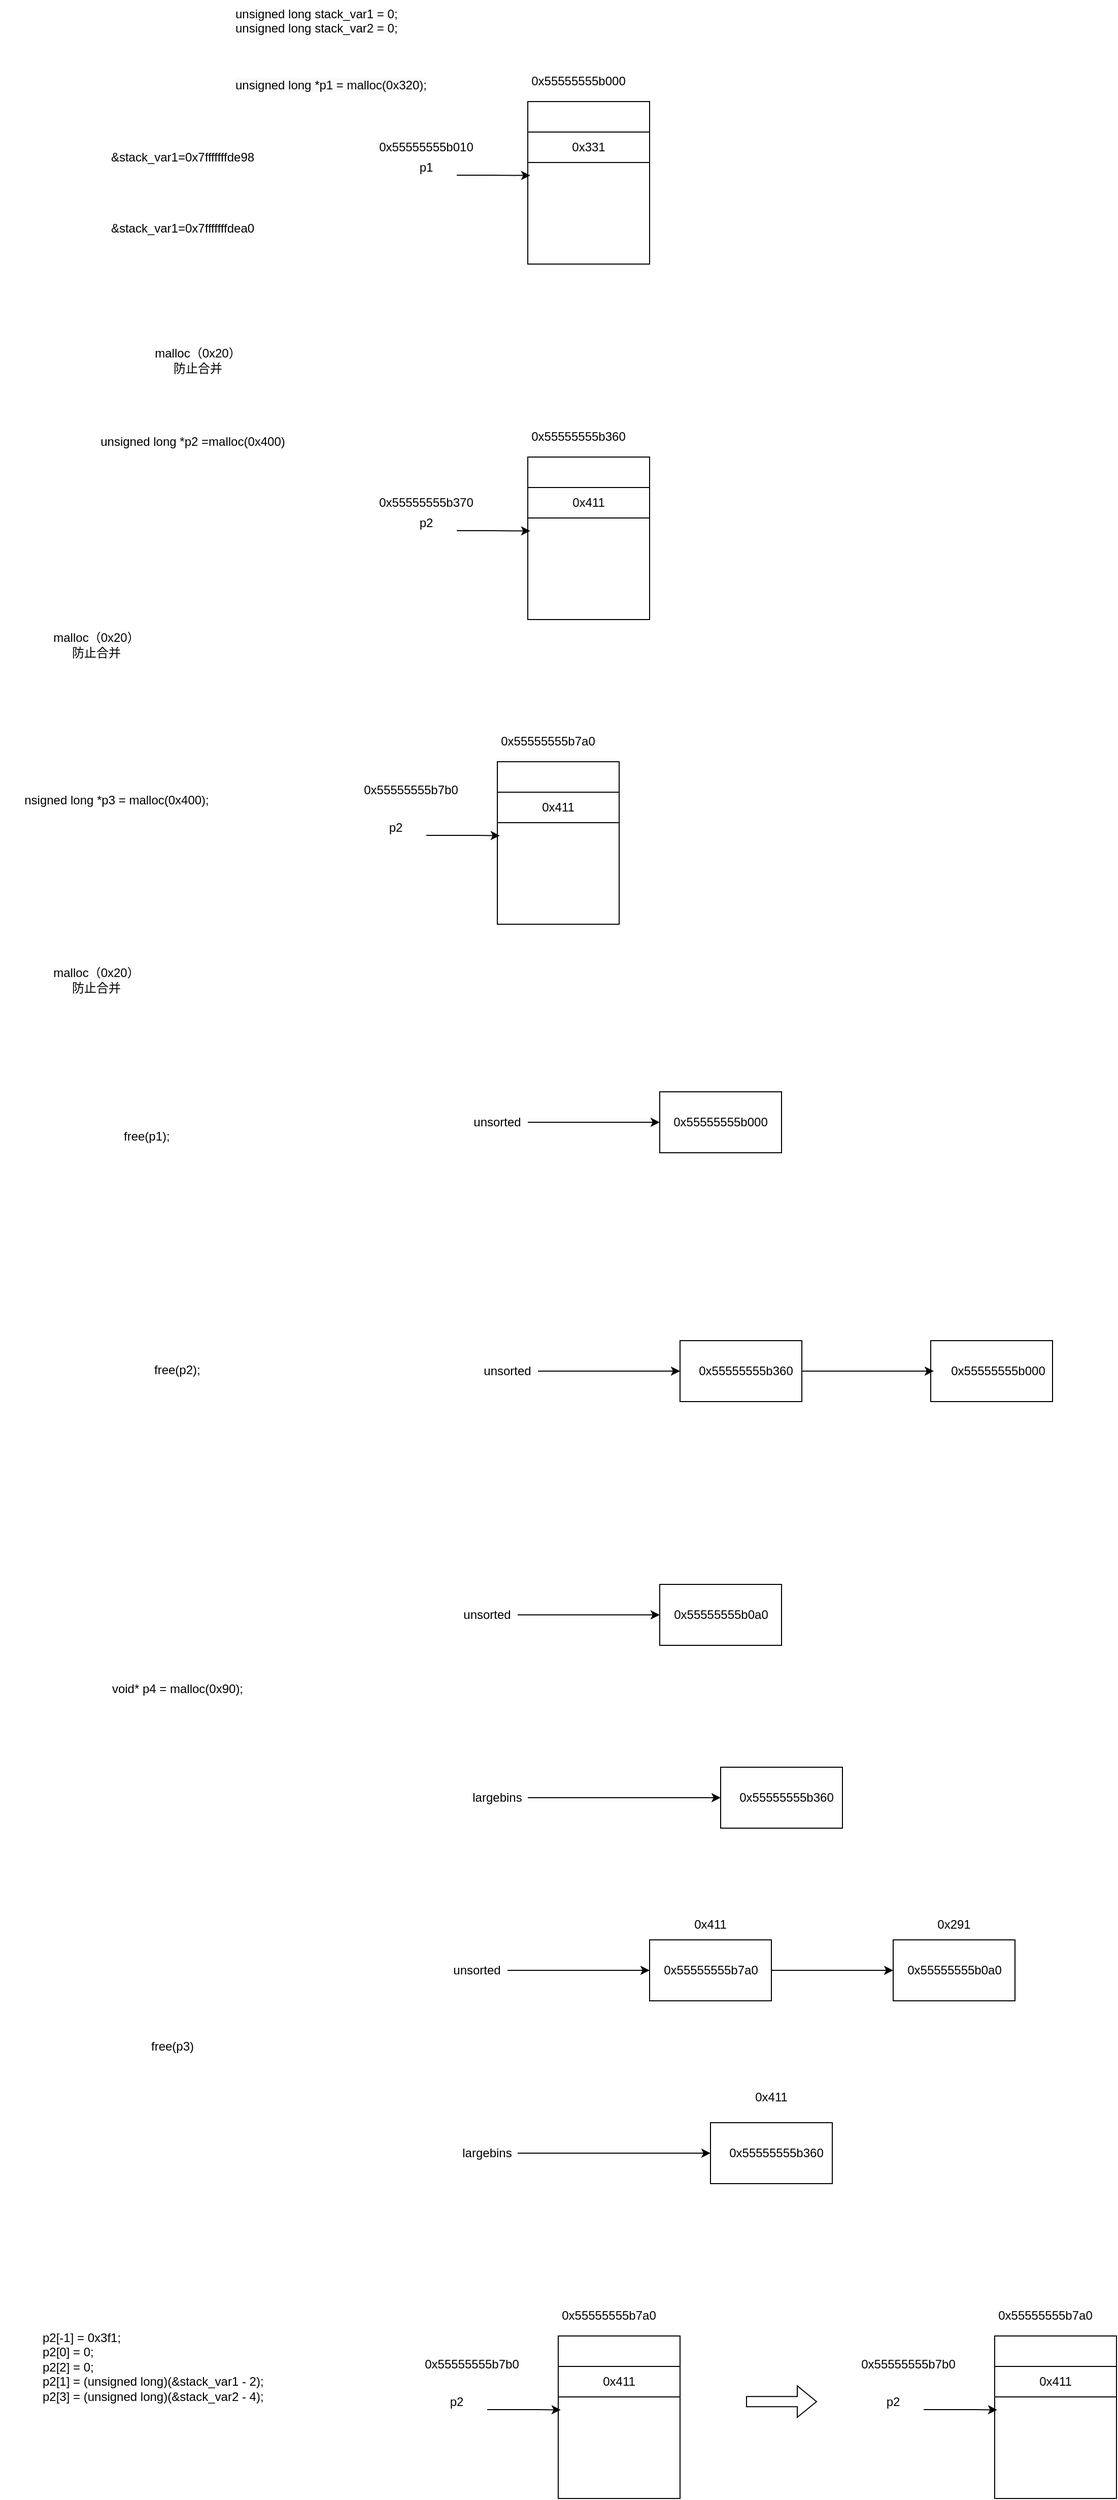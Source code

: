 <mxfile version="23.1.1" type="github">
  <diagram name="第 1 页" id="StGOxZ_9_frYLXdIoDuh">
    <mxGraphModel dx="1667" dy="494" grid="1" gridSize="10" guides="1" tooltips="1" connect="1" arrows="1" fold="1" page="1" pageScale="1" pageWidth="827" pageHeight="1169" background="none" math="0" shadow="0">
      <root>
        <mxCell id="0" />
        <mxCell id="1" parent="0" />
        <mxCell id="g7S3FFpujZysDaOgMtKl-1" value="unsigned long stack_var1 = 0;&#xa;unsigned long stack_var2 = 0;" style="text;whiteSpace=wrap;" parent="1" vertex="1">
          <mxGeometry x="10" y="50" width="190" height="40" as="geometry" />
        </mxCell>
        <mxCell id="g7S3FFpujZysDaOgMtKl-3" value="&lt;span style=&quot;color: rgb(0, 0, 0); font-family: Helvetica; font-size: 12px; font-style: normal; font-variant-ligatures: normal; font-variant-caps: normal; font-weight: 400; letter-spacing: normal; orphans: 2; text-align: left; text-indent: 0px; text-transform: none; widows: 2; word-spacing: 0px; -webkit-text-stroke-width: 0px; background-color: rgb(251, 251, 251); text-decoration-thickness: initial; text-decoration-style: initial; text-decoration-color: initial; float: none; display: inline !important;&quot;&gt;unsigned long *p1 = malloc(0x320);&lt;/span&gt;" style="text;whiteSpace=wrap;html=1;" parent="1" vertex="1">
          <mxGeometry x="10" y="120" width="210" height="40" as="geometry" />
        </mxCell>
        <mxCell id="g7S3FFpujZysDaOgMtKl-7" value="" style="rounded=0;whiteSpace=wrap;html=1;" parent="1" vertex="1">
          <mxGeometry x="430" y="1125" width="120" height="60" as="geometry" />
        </mxCell>
        <mxCell id="Vp2Y29IAKWfL_nbuRybc-31" style="edgeStyle=orthogonalEdgeStyle;rounded=0;orthogonalLoop=1;jettySize=auto;html=1;exitX=1;exitY=0.5;exitDx=0;exitDy=0;entryX=0;entryY=0.5;entryDx=0;entryDy=0;" edge="1" parent="1" source="g7S3FFpujZysDaOgMtKl-8" target="g7S3FFpujZysDaOgMtKl-7">
          <mxGeometry relative="1" as="geometry" />
        </mxCell>
        <mxCell id="g7S3FFpujZysDaOgMtKl-8" value="unsorted" style="text;strokeColor=none;align=center;fillColor=none;html=1;verticalAlign=middle;whiteSpace=wrap;rounded=0;" parent="1" vertex="1">
          <mxGeometry x="240" y="1140" width="60" height="30" as="geometry" />
        </mxCell>
        <mxCell id="Vp2Y29IAKWfL_nbuRybc-1" value="p1" style="text;strokeColor=none;align=center;fillColor=none;html=1;verticalAlign=middle;whiteSpace=wrap;rounded=0;" vertex="1" parent="1">
          <mxGeometry x="170" y="200" width="60" height="30" as="geometry" />
        </mxCell>
        <mxCell id="Vp2Y29IAKWfL_nbuRybc-2" value="" style="rounded=0;whiteSpace=wrap;html=1;" vertex="1" parent="1">
          <mxGeometry x="300" y="150" width="120" height="160" as="geometry" />
        </mxCell>
        <mxCell id="Vp2Y29IAKWfL_nbuRybc-4" value="" style="rounded=0;whiteSpace=wrap;html=1;" vertex="1" parent="1">
          <mxGeometry x="300" y="150" width="120" height="30" as="geometry" />
        </mxCell>
        <mxCell id="Vp2Y29IAKWfL_nbuRybc-5" value="0x331" style="rounded=0;whiteSpace=wrap;html=1;" vertex="1" parent="1">
          <mxGeometry x="300" y="180" width="120" height="30" as="geometry" />
        </mxCell>
        <mxCell id="Vp2Y29IAKWfL_nbuRybc-6" style="edgeStyle=orthogonalEdgeStyle;rounded=0;orthogonalLoop=1;jettySize=auto;html=1;exitX=1;exitY=0.75;exitDx=0;exitDy=0;entryX=0.02;entryY=0.455;entryDx=0;entryDy=0;entryPerimeter=0;" edge="1" parent="1" source="Vp2Y29IAKWfL_nbuRybc-1" target="Vp2Y29IAKWfL_nbuRybc-2">
          <mxGeometry relative="1" as="geometry" />
        </mxCell>
        <mxCell id="Vp2Y29IAKWfL_nbuRybc-7" value="&amp;amp;stack_var1=0x7fffffffde98" style="text;strokeColor=none;align=center;fillColor=none;html=1;verticalAlign=middle;whiteSpace=wrap;rounded=0;" vertex="1" parent="1">
          <mxGeometry x="-140" y="190" width="200" height="30" as="geometry" />
        </mxCell>
        <mxCell id="Vp2Y29IAKWfL_nbuRybc-8" value="&amp;amp;stack_var1=0x7fffffffdea0" style="text;strokeColor=none;align=center;fillColor=none;html=1;verticalAlign=middle;whiteSpace=wrap;rounded=0;" vertex="1" parent="1">
          <mxGeometry x="-140" y="260" width="200" height="30" as="geometry" />
        </mxCell>
        <mxCell id="Vp2Y29IAKWfL_nbuRybc-9" value="0x55555555b000" style="text;strokeColor=none;align=center;fillColor=none;html=1;verticalAlign=middle;whiteSpace=wrap;rounded=0;" vertex="1" parent="1">
          <mxGeometry x="280" y="120" width="140" height="20" as="geometry" />
        </mxCell>
        <mxCell id="Vp2Y29IAKWfL_nbuRybc-10" value="0x55555555b010" style="text;strokeColor=none;align=center;fillColor=none;html=1;verticalAlign=middle;whiteSpace=wrap;rounded=0;" vertex="1" parent="1">
          <mxGeometry x="130" y="185" width="140" height="20" as="geometry" />
        </mxCell>
        <mxCell id="Vp2Y29IAKWfL_nbuRybc-11" value="malloc（0x20）&lt;br&gt;防止合并" style="text;strokeColor=none;align=center;fillColor=none;html=1;verticalAlign=middle;whiteSpace=wrap;rounded=0;" vertex="1" parent="1">
          <mxGeometry x="-70" y="390" width="90" height="30" as="geometry" />
        </mxCell>
        <mxCell id="Vp2Y29IAKWfL_nbuRybc-12" value="unsigned long *p2 =malloc(0x400)" style="text;strokeColor=none;align=center;fillColor=none;html=1;verticalAlign=middle;whiteSpace=wrap;rounded=0;" vertex="1" parent="1">
          <mxGeometry x="-140" y="470" width="220" height="30" as="geometry" />
        </mxCell>
        <mxCell id="Vp2Y29IAKWfL_nbuRybc-13" value="p2" style="text;strokeColor=none;align=center;fillColor=none;html=1;verticalAlign=middle;whiteSpace=wrap;rounded=0;" vertex="1" parent="1">
          <mxGeometry x="170" y="550" width="60" height="30" as="geometry" />
        </mxCell>
        <mxCell id="Vp2Y29IAKWfL_nbuRybc-14" value="" style="rounded=0;whiteSpace=wrap;html=1;" vertex="1" parent="1">
          <mxGeometry x="300" y="500" width="120" height="160" as="geometry" />
        </mxCell>
        <mxCell id="Vp2Y29IAKWfL_nbuRybc-15" value="" style="rounded=0;whiteSpace=wrap;html=1;" vertex="1" parent="1">
          <mxGeometry x="300" y="500" width="120" height="30" as="geometry" />
        </mxCell>
        <mxCell id="Vp2Y29IAKWfL_nbuRybc-16" value="0x411" style="rounded=0;whiteSpace=wrap;html=1;" vertex="1" parent="1">
          <mxGeometry x="300" y="530" width="120" height="30" as="geometry" />
        </mxCell>
        <mxCell id="Vp2Y29IAKWfL_nbuRybc-17" style="edgeStyle=orthogonalEdgeStyle;rounded=0;orthogonalLoop=1;jettySize=auto;html=1;exitX=1;exitY=0.75;exitDx=0;exitDy=0;entryX=0.02;entryY=0.455;entryDx=0;entryDy=0;entryPerimeter=0;" edge="1" parent="1" source="Vp2Y29IAKWfL_nbuRybc-13" target="Vp2Y29IAKWfL_nbuRybc-14">
          <mxGeometry relative="1" as="geometry" />
        </mxCell>
        <mxCell id="Vp2Y29IAKWfL_nbuRybc-18" value="0x55555555b360" style="text;strokeColor=none;align=center;fillColor=none;html=1;verticalAlign=middle;whiteSpace=wrap;rounded=0;" vertex="1" parent="1">
          <mxGeometry x="280" y="470" width="140" height="20" as="geometry" />
        </mxCell>
        <mxCell id="Vp2Y29IAKWfL_nbuRybc-19" value="0x55555555b370" style="text;strokeColor=none;align=center;fillColor=none;html=1;verticalAlign=middle;whiteSpace=wrap;rounded=0;" vertex="1" parent="1">
          <mxGeometry x="130" y="535" width="140" height="20" as="geometry" />
        </mxCell>
        <mxCell id="Vp2Y29IAKWfL_nbuRybc-20" value="malloc（0x20）&lt;br&gt;防止合并" style="text;strokeColor=none;align=center;fillColor=none;html=1;verticalAlign=middle;whiteSpace=wrap;rounded=0;" vertex="1" parent="1">
          <mxGeometry x="-170" y="670" width="90" height="30" as="geometry" />
        </mxCell>
        <mxCell id="Vp2Y29IAKWfL_nbuRybc-21" value="&lt;div&gt;nsigned long *p3 = malloc(0x400);&lt;/div&gt;&lt;div&gt;&lt;br&gt;&lt;/div&gt;" style="text;strokeColor=none;align=center;fillColor=none;html=1;verticalAlign=middle;whiteSpace=wrap;rounded=0;" vertex="1" parent="1">
          <mxGeometry x="-220" y="830" width="230" height="30" as="geometry" />
        </mxCell>
        <mxCell id="Vp2Y29IAKWfL_nbuRybc-22" value="p2" style="text;strokeColor=none;align=center;fillColor=none;html=1;verticalAlign=middle;whiteSpace=wrap;rounded=0;" vertex="1" parent="1">
          <mxGeometry x="140" y="850" width="60" height="30" as="geometry" />
        </mxCell>
        <mxCell id="Vp2Y29IAKWfL_nbuRybc-23" value="" style="rounded=0;whiteSpace=wrap;html=1;" vertex="1" parent="1">
          <mxGeometry x="270" y="800" width="120" height="160" as="geometry" />
        </mxCell>
        <mxCell id="Vp2Y29IAKWfL_nbuRybc-24" value="" style="rounded=0;whiteSpace=wrap;html=1;" vertex="1" parent="1">
          <mxGeometry x="270" y="800" width="120" height="30" as="geometry" />
        </mxCell>
        <mxCell id="Vp2Y29IAKWfL_nbuRybc-25" value="0x411" style="rounded=0;whiteSpace=wrap;html=1;" vertex="1" parent="1">
          <mxGeometry x="270" y="830" width="120" height="30" as="geometry" />
        </mxCell>
        <mxCell id="Vp2Y29IAKWfL_nbuRybc-26" style="edgeStyle=orthogonalEdgeStyle;rounded=0;orthogonalLoop=1;jettySize=auto;html=1;exitX=1;exitY=0.75;exitDx=0;exitDy=0;entryX=0.02;entryY=0.455;entryDx=0;entryDy=0;entryPerimeter=0;" edge="1" parent="1" source="Vp2Y29IAKWfL_nbuRybc-22" target="Vp2Y29IAKWfL_nbuRybc-23">
          <mxGeometry relative="1" as="geometry">
            <Array as="points">
              <mxPoint x="250" y="873" />
              <mxPoint x="250" y="873" />
            </Array>
          </mxGeometry>
        </mxCell>
        <mxCell id="Vp2Y29IAKWfL_nbuRybc-27" value="0x55555555b7a0" style="text;strokeColor=none;align=center;fillColor=none;html=1;verticalAlign=middle;whiteSpace=wrap;rounded=0;" vertex="1" parent="1">
          <mxGeometry x="250" y="770" width="140" height="20" as="geometry" />
        </mxCell>
        <mxCell id="Vp2Y29IAKWfL_nbuRybc-28" value="&lt;div&gt;0x55555555b7b0&lt;/div&gt;&lt;div&gt;&lt;br&gt;&lt;/div&gt;" style="text;strokeColor=none;align=center;fillColor=none;html=1;verticalAlign=middle;whiteSpace=wrap;rounded=0;" vertex="1" parent="1">
          <mxGeometry x="120" y="820" width="130" height="30" as="geometry" />
        </mxCell>
        <mxCell id="Vp2Y29IAKWfL_nbuRybc-29" value="malloc（0x20）&lt;br&gt;防止合并" style="text;strokeColor=none;align=center;fillColor=none;html=1;verticalAlign=middle;whiteSpace=wrap;rounded=0;" vertex="1" parent="1">
          <mxGeometry x="-170" y="1000" width="90" height="30" as="geometry" />
        </mxCell>
        <mxCell id="Vp2Y29IAKWfL_nbuRybc-30" value="free(p1);" style="text;whiteSpace=wrap;" vertex="1" parent="1">
          <mxGeometry x="-100" y="1155" width="50" height="30" as="geometry" />
        </mxCell>
        <mxCell id="Vp2Y29IAKWfL_nbuRybc-32" value="0x55555555b000" style="text;strokeColor=none;align=center;fillColor=none;html=1;verticalAlign=middle;whiteSpace=wrap;rounded=0;" vertex="1" parent="1">
          <mxGeometry x="420" y="1140" width="140" height="30" as="geometry" />
        </mxCell>
        <mxCell id="Vp2Y29IAKWfL_nbuRybc-33" value="" style="rounded=0;whiteSpace=wrap;html=1;" vertex="1" parent="1">
          <mxGeometry x="697" y="1370" width="120" height="60" as="geometry" />
        </mxCell>
        <mxCell id="Vp2Y29IAKWfL_nbuRybc-34" style="edgeStyle=orthogonalEdgeStyle;rounded=0;orthogonalLoop=1;jettySize=auto;html=1;exitX=1;exitY=0.5;exitDx=0;exitDy=0;" edge="1" parent="1" source="Vp2Y29IAKWfL_nbuRybc-35">
          <mxGeometry relative="1" as="geometry">
            <mxPoint x="450" y="1400" as="targetPoint" />
          </mxGeometry>
        </mxCell>
        <mxCell id="Vp2Y29IAKWfL_nbuRybc-35" value="unsorted" style="text;strokeColor=none;align=center;fillColor=none;html=1;verticalAlign=middle;whiteSpace=wrap;rounded=0;" vertex="1" parent="1">
          <mxGeometry x="250" y="1385" width="60" height="30" as="geometry" />
        </mxCell>
        <mxCell id="Vp2Y29IAKWfL_nbuRybc-36" value="0x55555555b000" style="text;strokeColor=none;align=center;fillColor=none;html=1;verticalAlign=middle;whiteSpace=wrap;rounded=0;" vertex="1" parent="1">
          <mxGeometry x="700" y="1385" width="127" height="30" as="geometry" />
        </mxCell>
        <mxCell id="Vp2Y29IAKWfL_nbuRybc-37" value="" style="rounded=0;whiteSpace=wrap;html=1;" vertex="1" parent="1">
          <mxGeometry x="450" y="1370" width="120" height="60" as="geometry" />
        </mxCell>
        <mxCell id="Vp2Y29IAKWfL_nbuRybc-39" style="edgeStyle=orthogonalEdgeStyle;rounded=0;orthogonalLoop=1;jettySize=auto;html=1;exitX=1;exitY=0.5;exitDx=0;exitDy=0;" edge="1" parent="1" source="Vp2Y29IAKWfL_nbuRybc-38" target="Vp2Y29IAKWfL_nbuRybc-36">
          <mxGeometry relative="1" as="geometry" />
        </mxCell>
        <mxCell id="Vp2Y29IAKWfL_nbuRybc-38" value="0x55555555b360" style="text;strokeColor=none;align=center;fillColor=none;html=1;verticalAlign=middle;whiteSpace=wrap;rounded=0;" vertex="1" parent="1">
          <mxGeometry x="460" y="1385" width="110" height="30" as="geometry" />
        </mxCell>
        <mxCell id="Vp2Y29IAKWfL_nbuRybc-40" value="&lt;div&gt;void* p4 = malloc(0x90);&lt;/div&gt;&lt;div&gt;&lt;br&gt;&lt;/div&gt;" style="text;strokeColor=none;align=center;fillColor=none;html=1;verticalAlign=middle;whiteSpace=wrap;rounded=0;" vertex="1" parent="1">
          <mxGeometry x="-170" y="1700" width="250" height="40" as="geometry" />
        </mxCell>
        <mxCell id="Vp2Y29IAKWfL_nbuRybc-41" value="" style="rounded=0;whiteSpace=wrap;html=1;" vertex="1" parent="1">
          <mxGeometry x="430" y="1610" width="120" height="60" as="geometry" />
        </mxCell>
        <mxCell id="Vp2Y29IAKWfL_nbuRybc-42" style="edgeStyle=orthogonalEdgeStyle;rounded=0;orthogonalLoop=1;jettySize=auto;html=1;exitX=1;exitY=0.5;exitDx=0;exitDy=0;" edge="1" parent="1" source="Vp2Y29IAKWfL_nbuRybc-43">
          <mxGeometry relative="1" as="geometry">
            <mxPoint x="430" y="1640" as="targetPoint" />
          </mxGeometry>
        </mxCell>
        <mxCell id="Vp2Y29IAKWfL_nbuRybc-43" value="unsorted" style="text;strokeColor=none;align=center;fillColor=none;html=1;verticalAlign=middle;whiteSpace=wrap;rounded=0;" vertex="1" parent="1">
          <mxGeometry x="230" y="1625" width="60" height="30" as="geometry" />
        </mxCell>
        <mxCell id="Vp2Y29IAKWfL_nbuRybc-44" value="0x55555555b0a0" style="text;strokeColor=none;align=center;fillColor=none;html=1;verticalAlign=middle;whiteSpace=wrap;rounded=0;" vertex="1" parent="1">
          <mxGeometry x="436.5" y="1625" width="107" height="30" as="geometry" />
        </mxCell>
        <mxCell id="Vp2Y29IAKWfL_nbuRybc-45" value="" style="rounded=0;whiteSpace=wrap;html=1;" vertex="1" parent="1">
          <mxGeometry x="490" y="1790" width="120" height="60" as="geometry" />
        </mxCell>
        <mxCell id="Vp2Y29IAKWfL_nbuRybc-47" value="0x55555555b360" style="text;strokeColor=none;align=center;fillColor=none;html=1;verticalAlign=middle;whiteSpace=wrap;rounded=0;" vertex="1" parent="1">
          <mxGeometry x="500" y="1805" width="110" height="30" as="geometry" />
        </mxCell>
        <mxCell id="Vp2Y29IAKWfL_nbuRybc-49" style="edgeStyle=orthogonalEdgeStyle;rounded=0;orthogonalLoop=1;jettySize=auto;html=1;exitX=1;exitY=0.5;exitDx=0;exitDy=0;entryX=0;entryY=0.5;entryDx=0;entryDy=0;" edge="1" parent="1" source="Vp2Y29IAKWfL_nbuRybc-48" target="Vp2Y29IAKWfL_nbuRybc-45">
          <mxGeometry relative="1" as="geometry" />
        </mxCell>
        <mxCell id="Vp2Y29IAKWfL_nbuRybc-48" value="largebins" style="text;strokeColor=none;align=center;fillColor=none;html=1;verticalAlign=middle;whiteSpace=wrap;rounded=0;" vertex="1" parent="1">
          <mxGeometry x="240" y="1805" width="60" height="30" as="geometry" />
        </mxCell>
        <mxCell id="Vp2Y29IAKWfL_nbuRybc-50" value="free(p2);" style="text;whiteSpace=wrap;" vertex="1" parent="1">
          <mxGeometry x="-70" y="1385" width="60" height="30" as="geometry" />
        </mxCell>
        <mxCell id="Vp2Y29IAKWfL_nbuRybc-51" value="free(p3)" style="text;strokeColor=none;align=center;fillColor=none;html=1;verticalAlign=middle;whiteSpace=wrap;rounded=0;" vertex="1" parent="1">
          <mxGeometry x="-80" y="2050" width="60" height="30" as="geometry" />
        </mxCell>
        <mxCell id="Vp2Y29IAKWfL_nbuRybc-70" style="edgeStyle=orthogonalEdgeStyle;rounded=0;orthogonalLoop=1;jettySize=auto;html=1;exitX=1;exitY=0.5;exitDx=0;exitDy=0;entryX=0;entryY=0.5;entryDx=0;entryDy=0;" edge="1" parent="1" source="Vp2Y29IAKWfL_nbuRybc-60" target="Vp2Y29IAKWfL_nbuRybc-68">
          <mxGeometry relative="1" as="geometry" />
        </mxCell>
        <mxCell id="Vp2Y29IAKWfL_nbuRybc-60" value="" style="rounded=0;whiteSpace=wrap;html=1;" vertex="1" parent="1">
          <mxGeometry x="420" y="1960" width="120" height="60" as="geometry" />
        </mxCell>
        <mxCell id="Vp2Y29IAKWfL_nbuRybc-61" style="edgeStyle=orthogonalEdgeStyle;rounded=0;orthogonalLoop=1;jettySize=auto;html=1;exitX=1;exitY=0.5;exitDx=0;exitDy=0;" edge="1" parent="1" source="Vp2Y29IAKWfL_nbuRybc-62">
          <mxGeometry relative="1" as="geometry">
            <mxPoint x="420" y="1990" as="targetPoint" />
          </mxGeometry>
        </mxCell>
        <mxCell id="Vp2Y29IAKWfL_nbuRybc-62" value="unsorted" style="text;strokeColor=none;align=center;fillColor=none;html=1;verticalAlign=middle;whiteSpace=wrap;rounded=0;" vertex="1" parent="1">
          <mxGeometry x="220" y="1975" width="60" height="30" as="geometry" />
        </mxCell>
        <mxCell id="Vp2Y29IAKWfL_nbuRybc-63" value="0x55555555b7a0" style="text;strokeColor=none;align=center;fillColor=none;html=1;verticalAlign=middle;whiteSpace=wrap;rounded=0;" vertex="1" parent="1">
          <mxGeometry x="426.5" y="1975" width="107" height="30" as="geometry" />
        </mxCell>
        <mxCell id="Vp2Y29IAKWfL_nbuRybc-64" value="" style="rounded=0;whiteSpace=wrap;html=1;" vertex="1" parent="1">
          <mxGeometry x="480" y="2140" width="120" height="60" as="geometry" />
        </mxCell>
        <mxCell id="Vp2Y29IAKWfL_nbuRybc-65" value="0x55555555b360" style="text;strokeColor=none;align=center;fillColor=none;html=1;verticalAlign=middle;whiteSpace=wrap;rounded=0;" vertex="1" parent="1">
          <mxGeometry x="490" y="2155" width="110" height="30" as="geometry" />
        </mxCell>
        <mxCell id="Vp2Y29IAKWfL_nbuRybc-66" style="edgeStyle=orthogonalEdgeStyle;rounded=0;orthogonalLoop=1;jettySize=auto;html=1;exitX=1;exitY=0.5;exitDx=0;exitDy=0;entryX=0;entryY=0.5;entryDx=0;entryDy=0;" edge="1" parent="1" source="Vp2Y29IAKWfL_nbuRybc-67" target="Vp2Y29IAKWfL_nbuRybc-64">
          <mxGeometry relative="1" as="geometry" />
        </mxCell>
        <mxCell id="Vp2Y29IAKWfL_nbuRybc-67" value="largebins" style="text;strokeColor=none;align=center;fillColor=none;html=1;verticalAlign=middle;whiteSpace=wrap;rounded=0;" vertex="1" parent="1">
          <mxGeometry x="230" y="2155" width="60" height="30" as="geometry" />
        </mxCell>
        <mxCell id="Vp2Y29IAKWfL_nbuRybc-68" value="" style="rounded=0;whiteSpace=wrap;html=1;" vertex="1" parent="1">
          <mxGeometry x="660" y="1960" width="120" height="60" as="geometry" />
        </mxCell>
        <mxCell id="Vp2Y29IAKWfL_nbuRybc-69" value="0x55555555b0a0" style="text;strokeColor=none;align=center;fillColor=none;html=1;verticalAlign=middle;whiteSpace=wrap;rounded=0;" vertex="1" parent="1">
          <mxGeometry x="666.5" y="1975" width="107" height="30" as="geometry" />
        </mxCell>
        <mxCell id="Vp2Y29IAKWfL_nbuRybc-71" value="0x411" style="text;strokeColor=none;align=center;fillColor=none;html=1;verticalAlign=middle;whiteSpace=wrap;rounded=0;" vertex="1" parent="1">
          <mxGeometry x="450" y="1930" width="60" height="30" as="geometry" />
        </mxCell>
        <mxCell id="Vp2Y29IAKWfL_nbuRybc-72" value="0x291" style="text;strokeColor=none;align=center;fillColor=none;html=1;verticalAlign=middle;whiteSpace=wrap;rounded=0;" vertex="1" parent="1">
          <mxGeometry x="690" y="1930" width="60" height="30" as="geometry" />
        </mxCell>
        <mxCell id="Vp2Y29IAKWfL_nbuRybc-73" value="0x411" style="text;strokeColor=none;align=center;fillColor=none;html=1;verticalAlign=middle;whiteSpace=wrap;rounded=0;" vertex="1" parent="1">
          <mxGeometry x="510" y="2100" width="60" height="30" as="geometry" />
        </mxCell>
        <mxCell id="Vp2Y29IAKWfL_nbuRybc-74" value="p2[-1] = 0x3f1;&#xa;p2[0] = 0;&#xa;p2[2] = 0;&#xa;p2[1] = (unsigned long)(&amp;stack_var1 - 2);&#xa;p2[3] = (unsigned long)(&amp;stack_var2 - 4);" style="text;whiteSpace=wrap;" vertex="1" parent="1">
          <mxGeometry x="-180" y="2338" width="250" height="100" as="geometry" />
        </mxCell>
        <mxCell id="Vp2Y29IAKWfL_nbuRybc-76" value="p2" style="text;strokeColor=none;align=center;fillColor=none;html=1;verticalAlign=middle;whiteSpace=wrap;rounded=0;" vertex="1" parent="1">
          <mxGeometry x="200" y="2400" width="60" height="30" as="geometry" />
        </mxCell>
        <mxCell id="Vp2Y29IAKWfL_nbuRybc-77" value="" style="rounded=0;whiteSpace=wrap;html=1;" vertex="1" parent="1">
          <mxGeometry x="330" y="2350" width="120" height="160" as="geometry" />
        </mxCell>
        <mxCell id="Vp2Y29IAKWfL_nbuRybc-78" value="" style="rounded=0;whiteSpace=wrap;html=1;" vertex="1" parent="1">
          <mxGeometry x="330" y="2350" width="120" height="30" as="geometry" />
        </mxCell>
        <mxCell id="Vp2Y29IAKWfL_nbuRybc-79" value="0x411" style="rounded=0;whiteSpace=wrap;html=1;" vertex="1" parent="1">
          <mxGeometry x="330" y="2380" width="120" height="30" as="geometry" />
        </mxCell>
        <mxCell id="Vp2Y29IAKWfL_nbuRybc-80" style="edgeStyle=orthogonalEdgeStyle;rounded=0;orthogonalLoop=1;jettySize=auto;html=1;exitX=1;exitY=0.75;exitDx=0;exitDy=0;entryX=0.02;entryY=0.455;entryDx=0;entryDy=0;entryPerimeter=0;" edge="1" parent="1" source="Vp2Y29IAKWfL_nbuRybc-76" target="Vp2Y29IAKWfL_nbuRybc-77">
          <mxGeometry relative="1" as="geometry">
            <Array as="points">
              <mxPoint x="310" y="2423" />
              <mxPoint x="310" y="2423" />
            </Array>
          </mxGeometry>
        </mxCell>
        <mxCell id="Vp2Y29IAKWfL_nbuRybc-81" value="0x55555555b7a0" style="text;strokeColor=none;align=center;fillColor=none;html=1;verticalAlign=middle;whiteSpace=wrap;rounded=0;" vertex="1" parent="1">
          <mxGeometry x="310" y="2320" width="140" height="20" as="geometry" />
        </mxCell>
        <mxCell id="Vp2Y29IAKWfL_nbuRybc-82" value="&lt;div&gt;0x55555555b7b0&lt;/div&gt;&lt;div&gt;&lt;br&gt;&lt;/div&gt;" style="text;strokeColor=none;align=center;fillColor=none;html=1;verticalAlign=middle;whiteSpace=wrap;rounded=0;" vertex="1" parent="1">
          <mxGeometry x="180" y="2370" width="130" height="30" as="geometry" />
        </mxCell>
        <mxCell id="Vp2Y29IAKWfL_nbuRybc-83" value="p2" style="text;strokeColor=none;align=center;fillColor=none;html=1;verticalAlign=middle;whiteSpace=wrap;rounded=0;" vertex="1" parent="1">
          <mxGeometry x="630" y="2400" width="60" height="30" as="geometry" />
        </mxCell>
        <mxCell id="Vp2Y29IAKWfL_nbuRybc-84" value="" style="rounded=0;whiteSpace=wrap;html=1;" vertex="1" parent="1">
          <mxGeometry x="760" y="2350" width="120" height="160" as="geometry" />
        </mxCell>
        <mxCell id="Vp2Y29IAKWfL_nbuRybc-85" value="" style="rounded=0;whiteSpace=wrap;html=1;" vertex="1" parent="1">
          <mxGeometry x="760" y="2350" width="120" height="30" as="geometry" />
        </mxCell>
        <mxCell id="Vp2Y29IAKWfL_nbuRybc-86" value="0x411" style="rounded=0;whiteSpace=wrap;html=1;" vertex="1" parent="1">
          <mxGeometry x="760" y="2380" width="120" height="30" as="geometry" />
        </mxCell>
        <mxCell id="Vp2Y29IAKWfL_nbuRybc-87" style="edgeStyle=orthogonalEdgeStyle;rounded=0;orthogonalLoop=1;jettySize=auto;html=1;exitX=1;exitY=0.75;exitDx=0;exitDy=0;entryX=0.02;entryY=0.455;entryDx=0;entryDy=0;entryPerimeter=0;" edge="1" parent="1" source="Vp2Y29IAKWfL_nbuRybc-83" target="Vp2Y29IAKWfL_nbuRybc-84">
          <mxGeometry relative="1" as="geometry">
            <Array as="points">
              <mxPoint x="740" y="2423" />
              <mxPoint x="740" y="2423" />
            </Array>
          </mxGeometry>
        </mxCell>
        <mxCell id="Vp2Y29IAKWfL_nbuRybc-88" value="0x55555555b7a0" style="text;strokeColor=none;align=center;fillColor=none;html=1;verticalAlign=middle;whiteSpace=wrap;rounded=0;" vertex="1" parent="1">
          <mxGeometry x="740" y="2320" width="140" height="20" as="geometry" />
        </mxCell>
        <mxCell id="Vp2Y29IAKWfL_nbuRybc-89" value="&lt;div&gt;0x55555555b7b0&lt;/div&gt;&lt;div&gt;&lt;br&gt;&lt;/div&gt;" style="text;strokeColor=none;align=center;fillColor=none;html=1;verticalAlign=middle;whiteSpace=wrap;rounded=0;" vertex="1" parent="1">
          <mxGeometry x="610" y="2370" width="130" height="30" as="geometry" />
        </mxCell>
        <mxCell id="Vp2Y29IAKWfL_nbuRybc-90" value="" style="shape=flexArrow;endArrow=classic;html=1;rounded=0;" edge="1" parent="1">
          <mxGeometry width="50" height="50" relative="1" as="geometry">
            <mxPoint x="515" y="2414.6" as="sourcePoint" />
            <mxPoint x="585" y="2414.6" as="targetPoint" />
          </mxGeometry>
        </mxCell>
      </root>
    </mxGraphModel>
  </diagram>
</mxfile>
